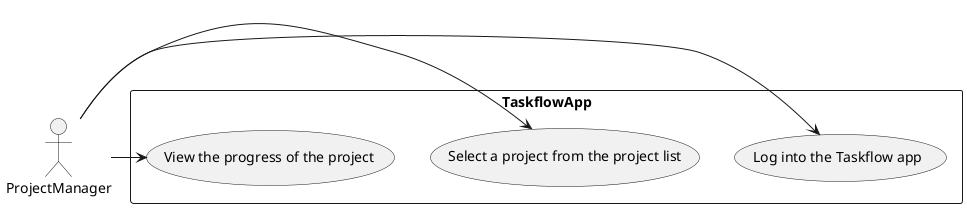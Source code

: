 @startuml
actor ProjectManager

rectangle TaskflowApp {
    usecase "Log into the Taskflow app" as UC1
    usecase "Select a project from the project list" as UC2
    usecase "View the progress of the project" as UC3
}

ProjectManager -> UC1
ProjectManager -> UC2
ProjectManager -> UC3

@enduml